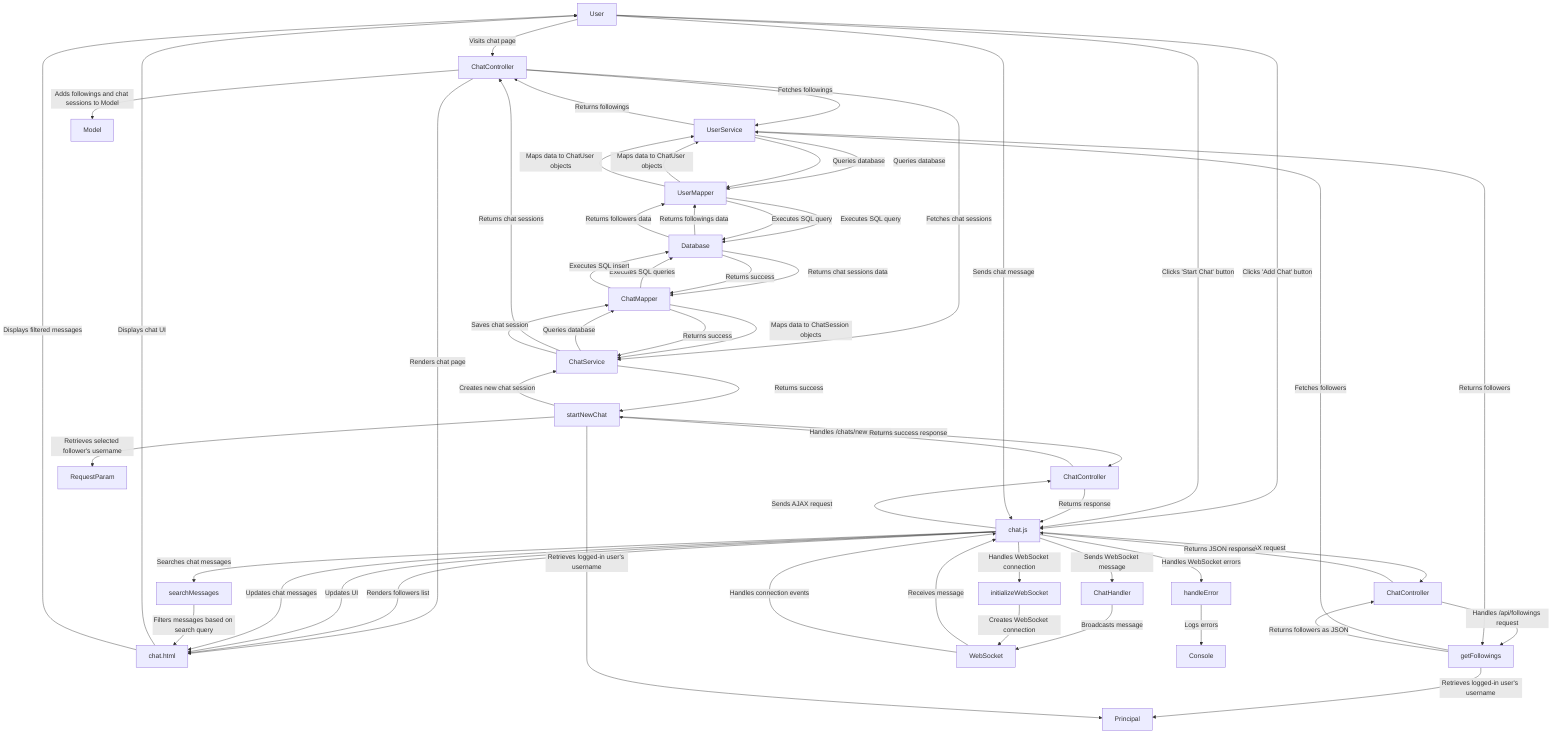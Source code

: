 graph TD
    A[User] -->|Visits chat page| B[ChatController]
    B -->|Fetches followings| C[UserService]
    C -->|Queries database| D[UserMapper]
    D -->|Executes SQL query| E[Database]
    E -->|Returns followings data| D
    D -->|Maps data to ChatUser objects| C
    C -->|Returns followings| B
    B -->|Fetches chat sessions| F[ChatService]
    F -->|Queries database| G[ChatMapper]
    G -->|Executes SQL queries| E
    E -->|Returns chat sessions data| G
    G -->|Maps data to ChatSession objects| F
    F -->|Returns chat sessions| B
    B -->|Adds followings and chat sessions to Model| H[Model]
    B -->|Renders chat page| I[chat.html]
    I -->|Displays chat UI| A
    A -->|Clicks 'Add Chat' button| J[chat.js]
    J -->|Sends AJAX request| K[ChatController]
    K -->|Handles /api/followings request| L[getFollowings]
    L -->|Retrieves logged-in user's username| M[Principal]
    L -->|Fetches followers| C
    C -->|Queries database| D
    D -->|Executes SQL query| E
    E -->|Returns followers data| D
    D -->|Maps data to ChatUser objects| C
    C -->|Returns followers| L
    L -->|Returns followers as JSON| K
    K -->|Returns JSON response| J
    J -->|Renders followers list| I
    A -->|Clicks 'Start Chat' button| J
    J -->|Sends AJAX request| N[ChatController]
    N -->|Handles /chats/new request| O[startNewChat]
    O -->|Retrieves logged-in user's username| M
    O -->|Retrieves selected follower's username| P[RequestParam]
    O -->|Creates new chat session| F
    F -->|Saves chat session| G
    G -->|Executes SQL insert| E
    E -->|Returns success| G
    G -->|Returns success| F
    F -->|Returns success| O
    O -->|Returns success response| N
    N -->|Returns response| J
    J -->|Updates UI| I
    A -->|Sends chat message| J
    J -->|Sends WebSocket message| Q[ChatHandler]
    Q -->|Broadcasts message| R[WebSocket]
    R -->|Receives message| J
    J -->|Updates chat messages| I
    J -->|Handles WebSocket connection| S[initializeWebSocket]
    S -->|Creates WebSocket connection| R
    R -->|Handles connection events| J
    J -->|Handles WebSocket errors| T[handleError]
    T -->|Logs errors| U[Console]
    J -->|Searches chat messages| V[searchMessages]
    V -->|Filters messages based on search query| I
    I -->|Displays filtered messages| A